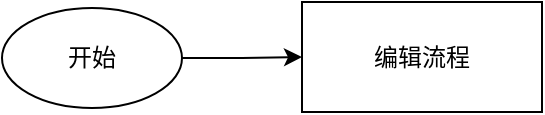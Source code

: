 <mxfile version="10.6.6" type="github"><diagram id="TQMAV_Qb1uiiC1kjvwxt" name="Page-1"><mxGraphModel dx="758" dy="478" grid="1" gridSize="10" guides="1" tooltips="1" connect="1" arrows="1" fold="1" page="1" pageScale="1" pageWidth="827" pageHeight="1169" math="0" shadow="0"><root><mxCell id="0"/><mxCell id="1" parent="0"/><mxCell id="eJYYoPjG2V0fgvxtKTTT-3" value="" style="edgeStyle=orthogonalEdgeStyle;rounded=0;orthogonalLoop=1;jettySize=auto;html=1;" edge="1" parent="1" source="eJYYoPjG2V0fgvxtKTTT-1" target="eJYYoPjG2V0fgvxtKTTT-2"><mxGeometry relative="1" as="geometry"/></mxCell><mxCell id="eJYYoPjG2V0fgvxtKTTT-1" value="开始" style="ellipse;whiteSpace=wrap;html=1;" vertex="1" parent="1"><mxGeometry x="90" y="50" width="90" height="50" as="geometry"/></mxCell><mxCell id="eJYYoPjG2V0fgvxtKTTT-2" value="编辑流程" style="rounded=0;whiteSpace=wrap;html=1;" vertex="1" parent="1"><mxGeometry x="240" y="47" width="120" height="55" as="geometry"/></mxCell></root></mxGraphModel></diagram></mxfile>
